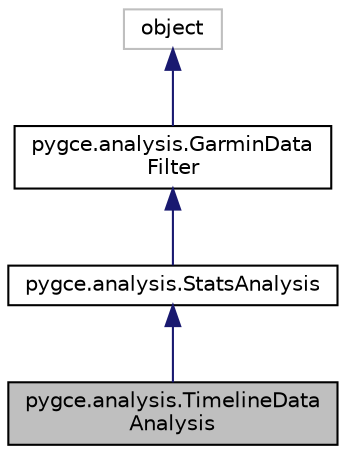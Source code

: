 digraph "pygce.analysis.TimelineDataAnalysis"
{
  edge [fontname="Helvetica",fontsize="10",labelfontname="Helvetica",labelfontsize="10"];
  node [fontname="Helvetica",fontsize="10",shape=record];
  Node1 [label="pygce.analysis.TimelineData\lAnalysis",height=0.2,width=0.4,color="black", fillcolor="grey75", style="filled", fontcolor="black"];
  Node2 -> Node1 [dir="back",color="midnightblue",fontsize="10",style="solid"];
  Node2 [label="pygce.analysis.StatsAnalysis",height=0.2,width=0.4,color="black", fillcolor="white", style="filled",URL="$classpygce_1_1analysis_1_1_stats_analysis.html"];
  Node3 -> Node2 [dir="back",color="midnightblue",fontsize="10",style="solid"];
  Node3 [label="pygce.analysis.GarminData\lFilter",height=0.2,width=0.4,color="black", fillcolor="white", style="filled",URL="$classpygce_1_1analysis_1_1_garmin_data_filter.html"];
  Node4 -> Node3 [dir="back",color="midnightblue",fontsize="10",style="solid"];
  Node4 [label="object",height=0.2,width=0.4,color="grey75", fillcolor="white", style="filled"];
}
